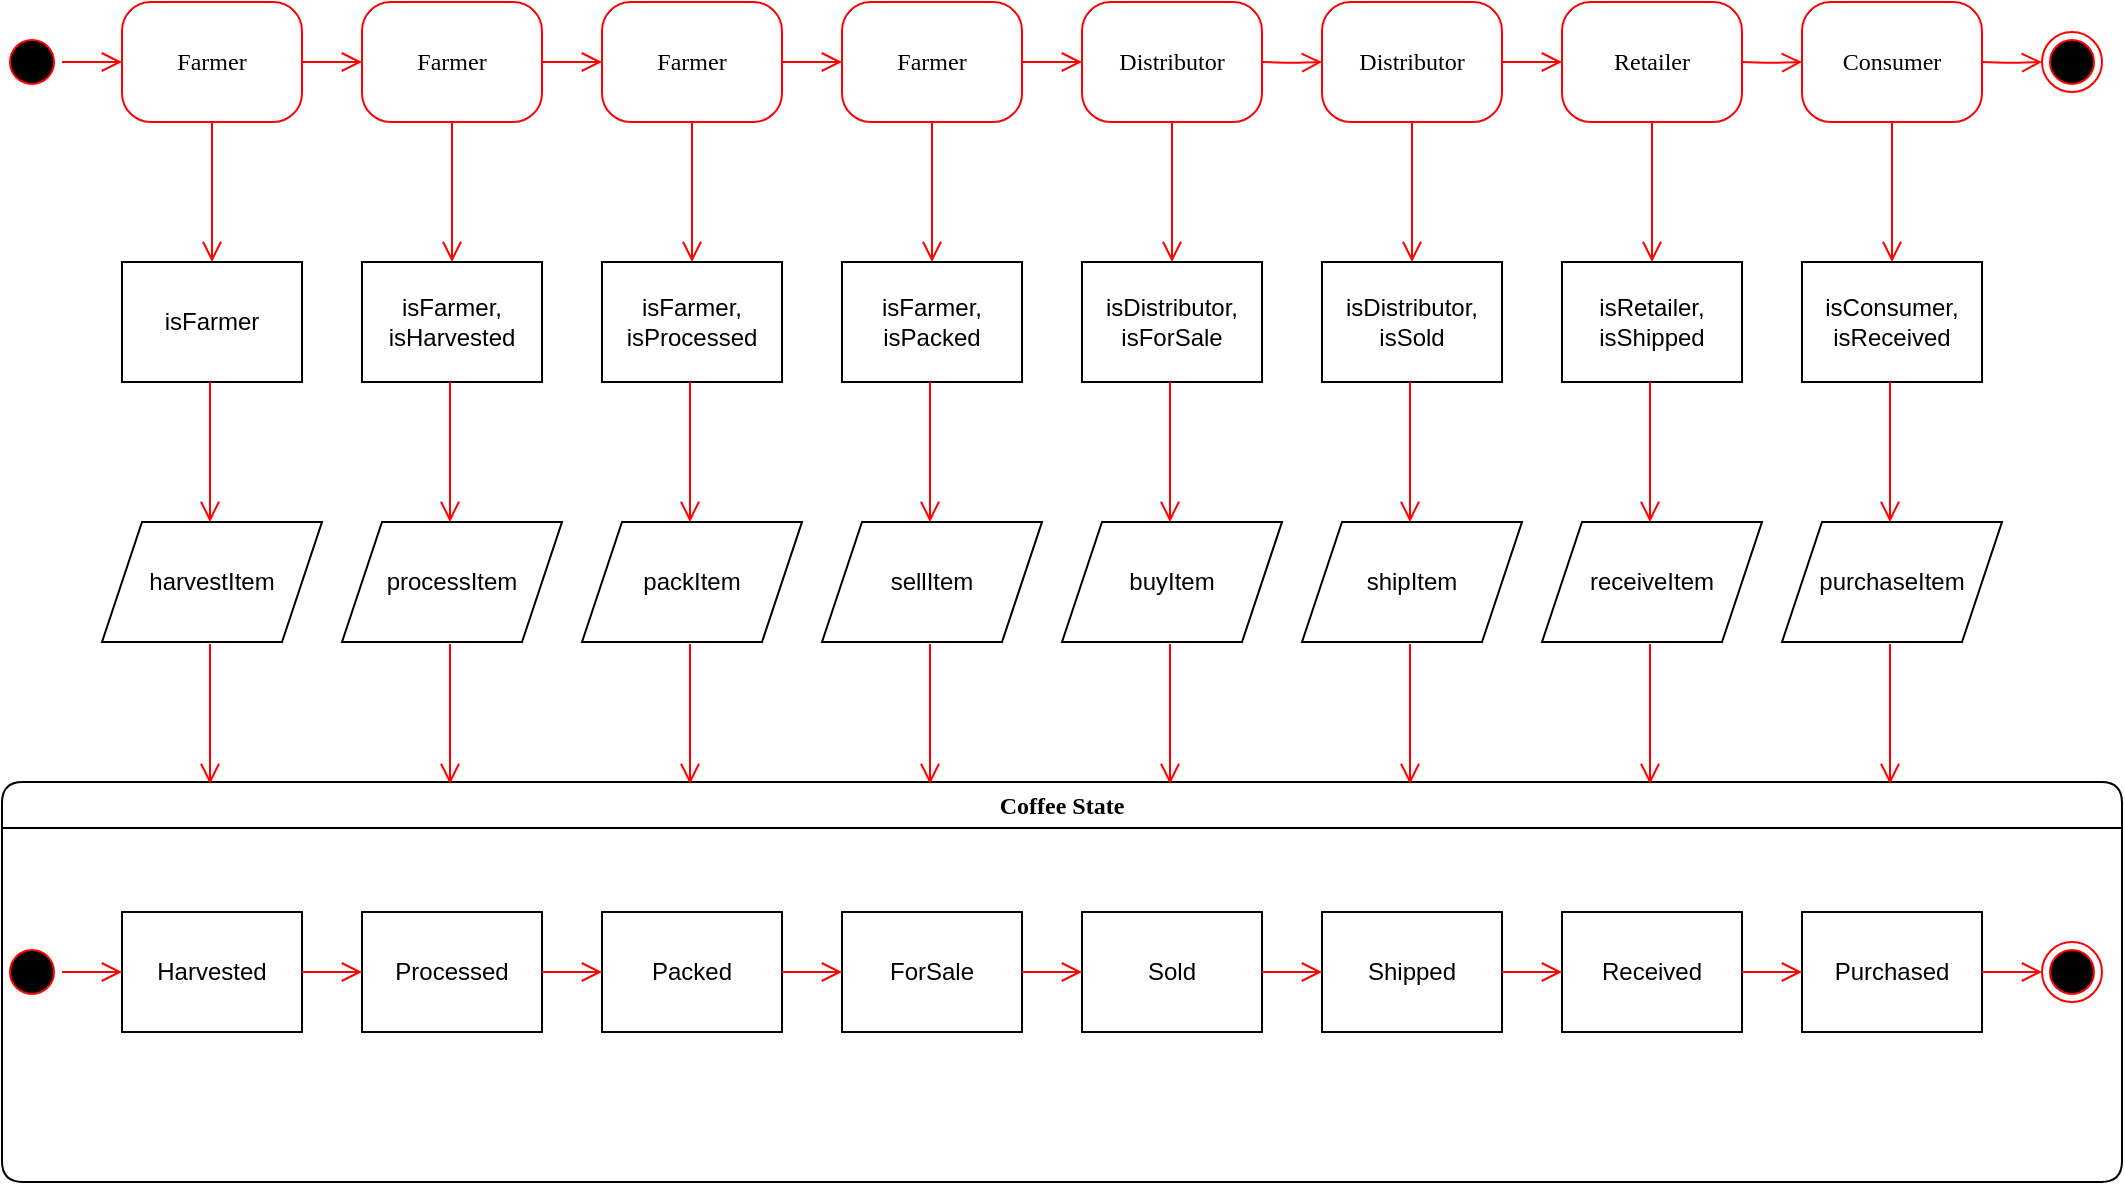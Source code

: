 <mxfile version="13.7.9" type="device"><diagram name="Page-1" id="58cdce13-f638-feb5-8d6f-7d28b1aa9fa0"><mxGraphModel dx="1422" dy="795" grid="1" gridSize="10" guides="1" tooltips="1" connect="1" arrows="1" fold="1" page="1" pageScale="1" pageWidth="1100" pageHeight="850" background="#ffffff" math="0" shadow="0"><root><mxCell id="0"/><mxCell id="1" parent="0"/><mxCell id="382b91b5511bd0f7-1" value="" style="ellipse;html=1;shape=startState;fillColor=#000000;strokeColor=#ff0000;rounded=1;shadow=0;comic=0;labelBackgroundColor=none;fontFamily=Verdana;fontSize=12;fontColor=#000000;align=center;direction=south;" parent="1" vertex="1"><mxGeometry x="20" y="135" width="30" height="30" as="geometry"/></mxCell><mxCell id="382b91b5511bd0f7-5" value="Distributor" style="rounded=1;whiteSpace=wrap;html=1;arcSize=24;strokeColor=#ff0000;shadow=0;comic=0;labelBackgroundColor=none;fontFamily=Verdana;fontSize=12;fontColor=#000000;align=center;fillColor=none;" parent="1" vertex="1"><mxGeometry x="560" y="120" width="90" height="60" as="geometry"/></mxCell><mxCell id="382b91b5511bd0f7-6" value="Farmer" style="rounded=1;whiteSpace=wrap;html=1;arcSize=24;strokeColor=#ff0000;shadow=0;comic=0;labelBackgroundColor=none;fontFamily=Verdana;fontSize=12;fontColor=#000000;align=center;fillColor=none;" parent="1" vertex="1"><mxGeometry x="80" y="120" width="90" height="60" as="geometry"/></mxCell><mxCell id="3cde6dad864a17aa-3" style="edgeStyle=orthogonalEdgeStyle;html=1;exitX=1;exitY=0.5;entryX=0;entryY=0.5;labelBackgroundColor=none;endArrow=open;endSize=8;strokeColor=#ff0000;fontFamily=Verdana;fontSize=12;align=left;entryDx=0;entryDy=0;exitDx=0;exitDy=0;" parent="1" source="382b91b5511bd0f7-7" target="382b91b5511bd0f7-9" edge="1"><mxGeometry relative="1" as="geometry"/></mxCell><mxCell id="382b91b5511bd0f7-7" value="Farmer" style="rounded=1;whiteSpace=wrap;html=1;arcSize=24;strokeColor=#ff0000;shadow=0;comic=0;labelBackgroundColor=none;fontFamily=Verdana;fontSize=12;fontColor=#000000;align=center;fillColor=none;" parent="1" vertex="1"><mxGeometry x="200" y="120" width="90" height="60" as="geometry"/></mxCell><mxCell id="3cde6dad864a17aa-13" style="edgeStyle=elbowEdgeStyle;html=1;exitX=1;exitY=0.5;entryX=0;entryY=0.5;labelBackgroundColor=none;endArrow=open;endSize=8;strokeColor=#ff0000;fontFamily=Verdana;fontSize=12;align=left;entryDx=0;entryDy=0;exitDx=0;exitDy=0;" parent="1" source="382b91b5511bd0f7-9" target="382b91b5511bd0f7-10" edge="1"><mxGeometry relative="1" as="geometry"/></mxCell><mxCell id="382b91b5511bd0f7-9" value="Farmer" style="rounded=1;whiteSpace=wrap;html=1;arcSize=24;strokeColor=#ff0000;shadow=0;comic=0;labelBackgroundColor=none;fontFamily=Verdana;fontSize=12;fontColor=#000000;align=center;fillColor=none;" parent="1" vertex="1"><mxGeometry x="320" y="120" width="90" height="60" as="geometry"/></mxCell><mxCell id="382b91b5511bd0f7-10" value="Farmer" style="rounded=1;whiteSpace=wrap;html=1;arcSize=24;strokeColor=#ff0000;shadow=0;comic=0;labelBackgroundColor=none;fontFamily=Verdana;fontSize=12;fontColor=#000000;align=center;fillColor=none;" parent="1" vertex="1"><mxGeometry x="440" y="120" width="90" height="60" as="geometry"/></mxCell><mxCell id="2a3bc250acf0617d-7" value="Coffee State" style="swimlane;whiteSpace=wrap;html=1;rounded=1;shadow=0;comic=0;labelBackgroundColor=none;strokeWidth=1;fontFamily=Verdana;fontSize=12;align=center;" parent="1" vertex="1"><mxGeometry x="20" y="510" width="1060" height="200" as="geometry"/></mxCell><mxCell id="24f968d109e7d6b4-3" value="" style="ellipse;html=1;shape=endState;fillColor=#000000;strokeColor=#ff0000;rounded=1;shadow=0;comic=0;labelBackgroundColor=none;fontFamily=Verdana;fontSize=12;fontColor=#000000;align=center;" parent="2a3bc250acf0617d-7" vertex="1"><mxGeometry x="1020" y="80" width="30" height="30" as="geometry"/></mxCell><mxCell id="2a3bc250acf0617d-3" value="" style="ellipse;html=1;shape=startState;fillColor=#000000;strokeColor=#ff0000;rounded=1;shadow=0;comic=0;labelBackgroundColor=none;fontFamily=Verdana;fontSize=12;fontColor=#000000;align=center;direction=south;" parent="2a3bc250acf0617d-7" vertex="1"><mxGeometry y="80" width="30" height="30" as="geometry"/></mxCell><mxCell id="CU41ArMvMBtBOc0Hav3Q-88" value="Harvested" style="rounded=0;whiteSpace=wrap;html=1;" vertex="1" parent="2a3bc250acf0617d-7"><mxGeometry x="60" y="65" width="90" height="60" as="geometry"/></mxCell><mxCell id="CU41ArMvMBtBOc0Hav3Q-89" value="Processed" style="rounded=0;whiteSpace=wrap;html=1;" vertex="1" parent="2a3bc250acf0617d-7"><mxGeometry x="180" y="65" width="90" height="60" as="geometry"/></mxCell><mxCell id="CU41ArMvMBtBOc0Hav3Q-90" value="Packed" style="rounded=0;whiteSpace=wrap;html=1;" vertex="1" parent="2a3bc250acf0617d-7"><mxGeometry x="300" y="65" width="90" height="60" as="geometry"/></mxCell><mxCell id="CU41ArMvMBtBOc0Hav3Q-91" value="ForSale" style="rounded=0;whiteSpace=wrap;html=1;" vertex="1" parent="2a3bc250acf0617d-7"><mxGeometry x="420" y="65" width="90" height="60" as="geometry"/></mxCell><mxCell id="CU41ArMvMBtBOc0Hav3Q-92" value="Sold" style="rounded=0;whiteSpace=wrap;html=1;" vertex="1" parent="2a3bc250acf0617d-7"><mxGeometry x="540" y="65" width="90" height="60" as="geometry"/></mxCell><mxCell id="CU41ArMvMBtBOc0Hav3Q-93" value="Shipped" style="rounded=0;whiteSpace=wrap;html=1;" vertex="1" parent="2a3bc250acf0617d-7"><mxGeometry x="660" y="65" width="90" height="60" as="geometry"/></mxCell><mxCell id="CU41ArMvMBtBOc0Hav3Q-94" value="Received" style="rounded=0;whiteSpace=wrap;html=1;" vertex="1" parent="2a3bc250acf0617d-7"><mxGeometry x="780" y="65" width="90" height="60" as="geometry"/></mxCell><mxCell id="CU41ArMvMBtBOc0Hav3Q-95" value="Purchased" style="rounded=0;whiteSpace=wrap;html=1;" vertex="1" parent="2a3bc250acf0617d-7"><mxGeometry x="900" y="65" width="90" height="60" as="geometry"/></mxCell><mxCell id="2a3bc250acf0617d-9" style="edgeStyle=orthogonalEdgeStyle;html=1;labelBackgroundColor=none;endArrow=open;endSize=8;strokeColor=#ff0000;fontFamily=Verdana;fontSize=12;align=left;" parent="1" source="382b91b5511bd0f7-1" target="382b91b5511bd0f7-6" edge="1"><mxGeometry relative="1" as="geometry"/></mxCell><mxCell id="2a3bc250acf0617d-10" style="edgeStyle=orthogonalEdgeStyle;html=1;labelBackgroundColor=none;endArrow=open;endSize=8;strokeColor=#ff0000;fontFamily=Verdana;fontSize=12;align=left;exitX=1;exitY=0.5;exitDx=0;exitDy=0;entryX=0;entryY=0.5;entryDx=0;entryDy=0;" parent="1" source="382b91b5511bd0f7-6" target="382b91b5511bd0f7-7" edge="1"><mxGeometry relative="1" as="geometry"><Array as="points"/><mxPoint x="210" y="150" as="targetPoint"/></mxGeometry></mxCell><mxCell id="2a3bc250acf0617d-13" style="edgeStyle=orthogonalEdgeStyle;html=1;entryX=0;entryY=0.5;labelBackgroundColor=none;endArrow=open;endSize=8;strokeColor=#ff0000;fontFamily=Verdana;fontSize=12;align=left;entryDx=0;entryDy=0;" parent="1" source="382b91b5511bd0f7-10" target="382b91b5511bd0f7-5" edge="1"><mxGeometry relative="1" as="geometry"/></mxCell><mxCell id="CU41ArMvMBtBOc0Hav3Q-5" style="edgeStyle=orthogonalEdgeStyle;html=1;entryX=0;entryY=0.5;labelBackgroundColor=none;endArrow=open;endSize=8;strokeColor=#ff0000;fontFamily=Verdana;fontSize=12;align=left;entryDx=0;entryDy=0;" edge="1" parent="1" target="CU41ArMvMBtBOc0Hav3Q-4" source="CU41ArMvMBtBOc0Hav3Q-2"><mxGeometry relative="1" as="geometry"><mxPoint x="780" y="150" as="sourcePoint"/></mxGeometry></mxCell><mxCell id="CU41ArMvMBtBOc0Hav3Q-6" value="" style="ellipse;html=1;shape=endState;fillColor=#000000;strokeColor=#ff0000;rounded=1;shadow=0;comic=0;labelBackgroundColor=none;fontFamily=Verdana;fontSize=12;fontColor=#000000;align=center;" vertex="1" parent="1"><mxGeometry x="1040" y="135" width="30" height="30" as="geometry"/></mxCell><mxCell id="CU41ArMvMBtBOc0Hav3Q-4" value="Retailer" style="rounded=1;whiteSpace=wrap;html=1;arcSize=24;strokeColor=#ff0000;shadow=0;comic=0;labelBackgroundColor=none;fontFamily=Verdana;fontSize=12;fontColor=#000000;align=center;fillColor=none;" vertex="1" parent="1"><mxGeometry x="800" y="120" width="90" height="60" as="geometry"/></mxCell><mxCell id="CU41ArMvMBtBOc0Hav3Q-2" value="Distributor" style="rounded=1;whiteSpace=wrap;html=1;arcSize=24;strokeColor=#ff0000;shadow=0;comic=0;labelBackgroundColor=none;fontFamily=Verdana;fontSize=12;fontColor=#000000;align=center;fillColor=none;" vertex="1" parent="1"><mxGeometry x="680" y="120" width="90" height="60" as="geometry"/></mxCell><mxCell id="CU41ArMvMBtBOc0Hav3Q-11" style="edgeStyle=orthogonalEdgeStyle;html=1;entryX=0;entryY=0.5;labelBackgroundColor=none;endArrow=open;endSize=8;strokeColor=#ff0000;fontFamily=Verdana;fontSize=12;align=left;entryDx=0;entryDy=0;" edge="1" parent="1" target="CU41ArMvMBtBOc0Hav3Q-2"><mxGeometry relative="1" as="geometry"><mxPoint x="650" y="150" as="sourcePoint"/><mxPoint x="560" y="160" as="targetPoint"/></mxGeometry></mxCell><mxCell id="CU41ArMvMBtBOc0Hav3Q-12" style="edgeStyle=orthogonalEdgeStyle;html=1;entryX=0;entryY=0.5;labelBackgroundColor=none;endArrow=open;endSize=8;strokeColor=#ff0000;fontFamily=Verdana;fontSize=12;align=left;entryDx=0;entryDy=0;" edge="1" parent="1" target="CU41ArMvMBtBOc0Hav3Q-13"><mxGeometry relative="1" as="geometry"><mxPoint x="890" y="150" as="sourcePoint"/></mxGeometry></mxCell><mxCell id="CU41ArMvMBtBOc0Hav3Q-13" value="Consumer" style="rounded=1;whiteSpace=wrap;html=1;arcSize=24;strokeColor=#ff0000;shadow=0;comic=0;labelBackgroundColor=none;fontFamily=Verdana;fontSize=12;fontColor=#000000;align=center;fillColor=none;" vertex="1" parent="1"><mxGeometry x="920" y="120" width="90" height="60" as="geometry"/></mxCell><mxCell id="CU41ArMvMBtBOc0Hav3Q-14" style="edgeStyle=orthogonalEdgeStyle;html=1;labelBackgroundColor=none;endArrow=open;endSize=8;strokeColor=#ff0000;fontFamily=Verdana;fontSize=12;align=left;entryX=0;entryY=0.5;entryDx=0;entryDy=0;" edge="1" parent="1" target="CU41ArMvMBtBOc0Hav3Q-6"><mxGeometry relative="1" as="geometry"><mxPoint x="1010" y="150" as="sourcePoint"/><mxPoint x="90" y="160" as="targetPoint"/></mxGeometry></mxCell><mxCell id="CU41ArMvMBtBOc0Hav3Q-41" style="edgeStyle=orthogonalEdgeStyle;html=1;labelBackgroundColor=none;endArrow=open;endSize=8;strokeColor=#ff0000;fontFamily=Verdana;fontSize=12;align=left;exitX=0.5;exitY=1;exitDx=0;exitDy=0;entryX=0.5;entryY=0;entryDx=0;entryDy=0;" edge="1" parent="1" source="382b91b5511bd0f7-6" target="CU41ArMvMBtBOc0Hav3Q-70"><mxGeometry relative="1" as="geometry"><Array as="points"/><mxPoint x="170" y="280" as="sourcePoint"/><mxPoint x="200" y="280" as="targetPoint"/></mxGeometry></mxCell><mxCell id="CU41ArMvMBtBOc0Hav3Q-42" style="edgeStyle=orthogonalEdgeStyle;html=1;exitX=0.5;exitY=1;entryX=0.5;entryY=0;labelBackgroundColor=none;endArrow=open;endSize=8;strokeColor=#ff0000;fontFamily=Verdana;fontSize=12;align=left;entryDx=0;entryDy=0;exitDx=0;exitDy=0;" edge="1" parent="1" source="382b91b5511bd0f7-7" target="CU41ArMvMBtBOc0Hav3Q-71"><mxGeometry relative="1" as="geometry"><mxPoint x="290" y="281" as="sourcePoint"/><mxPoint x="320" y="281" as="targetPoint"/></mxGeometry></mxCell><mxCell id="CU41ArMvMBtBOc0Hav3Q-43" style="edgeStyle=elbowEdgeStyle;html=1;exitX=0.5;exitY=1;entryX=0.5;entryY=0;labelBackgroundColor=none;endArrow=open;endSize=8;strokeColor=#ff0000;fontFamily=Verdana;fontSize=12;align=left;entryDx=0;entryDy=0;exitDx=0;exitDy=0;" edge="1" parent="1" source="382b91b5511bd0f7-9" target="CU41ArMvMBtBOc0Hav3Q-73"><mxGeometry relative="1" as="geometry"><mxPoint x="410" y="281" as="sourcePoint"/><mxPoint x="440" y="281" as="targetPoint"/></mxGeometry></mxCell><mxCell id="CU41ArMvMBtBOc0Hav3Q-44" style="edgeStyle=orthogonalEdgeStyle;html=1;entryX=0.5;entryY=0;labelBackgroundColor=none;endArrow=open;endSize=8;strokeColor=#ff0000;fontFamily=Verdana;fontSize=12;align=left;entryDx=0;entryDy=0;exitX=0.5;exitY=1;exitDx=0;exitDy=0;" edge="1" parent="1" source="382b91b5511bd0f7-10" target="CU41ArMvMBtBOc0Hav3Q-74"><mxGeometry relative="1" as="geometry"><mxPoint x="530" y="281" as="sourcePoint"/><mxPoint x="560" y="281" as="targetPoint"/></mxGeometry></mxCell><mxCell id="CU41ArMvMBtBOc0Hav3Q-45" style="edgeStyle=orthogonalEdgeStyle;html=1;entryX=0.5;entryY=0;labelBackgroundColor=none;endArrow=open;endSize=8;strokeColor=#ff0000;fontFamily=Verdana;fontSize=12;align=left;entryDx=0;entryDy=0;exitX=0.5;exitY=1;exitDx=0;exitDy=0;" edge="1" parent="1" source="CU41ArMvMBtBOc0Hav3Q-2" target="CU41ArMvMBtBOc0Hav3Q-76"><mxGeometry relative="1" as="geometry"><mxPoint x="770" y="281" as="sourcePoint"/><mxPoint x="800" y="281" as="targetPoint"/></mxGeometry></mxCell><mxCell id="CU41ArMvMBtBOc0Hav3Q-46" style="edgeStyle=orthogonalEdgeStyle;html=1;entryX=0.5;entryY=0;labelBackgroundColor=none;endArrow=open;endSize=8;strokeColor=#ff0000;fontFamily=Verdana;fontSize=12;align=left;entryDx=0;entryDy=0;exitX=0.5;exitY=1;exitDx=0;exitDy=0;" edge="1" parent="1" source="382b91b5511bd0f7-5" target="CU41ArMvMBtBOc0Hav3Q-75"><mxGeometry relative="1" as="geometry"><mxPoint x="650" y="281" as="sourcePoint"/><mxPoint x="680" y="281" as="targetPoint"/></mxGeometry></mxCell><mxCell id="CU41ArMvMBtBOc0Hav3Q-47" style="edgeStyle=orthogonalEdgeStyle;html=1;entryX=0.5;entryY=0;labelBackgroundColor=none;endArrow=open;endSize=8;strokeColor=#ff0000;fontFamily=Verdana;fontSize=12;align=left;entryDx=0;entryDy=0;exitX=0.5;exitY=1;exitDx=0;exitDy=0;" edge="1" parent="1" source="CU41ArMvMBtBOc0Hav3Q-4" target="CU41ArMvMBtBOc0Hav3Q-77"><mxGeometry relative="1" as="geometry"><mxPoint x="890" y="281" as="sourcePoint"/><mxPoint x="920" y="281" as="targetPoint"/></mxGeometry></mxCell><mxCell id="CU41ArMvMBtBOc0Hav3Q-58" style="edgeStyle=orthogonalEdgeStyle;html=1;exitX=1;exitY=0.5;entryX=0;entryY=0.5;labelBackgroundColor=none;endArrow=open;endSize=8;strokeColor=#ff0000;fontFamily=Verdana;fontSize=12;align=left;entryDx=0;entryDy=0;exitDx=0;exitDy=0;" edge="1" parent="1"><mxGeometry relative="1" as="geometry"><mxPoint x="290" y="605" as="sourcePoint"/><mxPoint x="320" y="605" as="targetPoint"/></mxGeometry></mxCell><mxCell id="CU41ArMvMBtBOc0Hav3Q-59" style="edgeStyle=elbowEdgeStyle;html=1;exitX=1;exitY=0.5;entryX=0;entryY=0.5;labelBackgroundColor=none;endArrow=open;endSize=8;strokeColor=#ff0000;fontFamily=Verdana;fontSize=12;align=left;entryDx=0;entryDy=0;exitDx=0;exitDy=0;" edge="1" parent="1"><mxGeometry relative="1" as="geometry"><mxPoint x="410" y="605" as="sourcePoint"/><mxPoint x="440" y="605" as="targetPoint"/></mxGeometry></mxCell><mxCell id="CU41ArMvMBtBOc0Hav3Q-60" style="edgeStyle=orthogonalEdgeStyle;html=1;labelBackgroundColor=none;endArrow=open;endSize=8;strokeColor=#ff0000;fontFamily=Verdana;fontSize=12;align=left;" edge="1" parent="1"><mxGeometry relative="1" as="geometry"><mxPoint x="50" y="605" as="sourcePoint"/><mxPoint x="80" y="605" as="targetPoint"/></mxGeometry></mxCell><mxCell id="CU41ArMvMBtBOc0Hav3Q-61" style="edgeStyle=orthogonalEdgeStyle;html=1;labelBackgroundColor=none;endArrow=open;endSize=8;strokeColor=#ff0000;fontFamily=Verdana;fontSize=12;align=left;exitX=1;exitY=0.5;exitDx=0;exitDy=0;entryX=0;entryY=0.5;entryDx=0;entryDy=0;" edge="1" parent="1"><mxGeometry relative="1" as="geometry"><Array as="points"/><mxPoint x="170" y="605" as="sourcePoint"/><mxPoint x="200" y="605" as="targetPoint"/></mxGeometry></mxCell><mxCell id="CU41ArMvMBtBOc0Hav3Q-62" style="edgeStyle=orthogonalEdgeStyle;html=1;entryX=0;entryY=0.5;labelBackgroundColor=none;endArrow=open;endSize=8;strokeColor=#ff0000;fontFamily=Verdana;fontSize=12;align=left;entryDx=0;entryDy=0;" edge="1" parent="1"><mxGeometry relative="1" as="geometry"><mxPoint x="530" y="605" as="sourcePoint"/><mxPoint x="560" y="605" as="targetPoint"/></mxGeometry></mxCell><mxCell id="CU41ArMvMBtBOc0Hav3Q-63" style="edgeStyle=orthogonalEdgeStyle;html=1;entryX=0;entryY=0.5;labelBackgroundColor=none;endArrow=open;endSize=8;strokeColor=#ff0000;fontFamily=Verdana;fontSize=12;align=left;entryDx=0;entryDy=0;" edge="1" parent="1"><mxGeometry relative="1" as="geometry"><mxPoint x="770" y="605" as="sourcePoint"/><mxPoint x="800" y="605" as="targetPoint"/></mxGeometry></mxCell><mxCell id="CU41ArMvMBtBOc0Hav3Q-64" style="edgeStyle=orthogonalEdgeStyle;html=1;entryX=0;entryY=0.5;labelBackgroundColor=none;endArrow=open;endSize=8;strokeColor=#ff0000;fontFamily=Verdana;fontSize=12;align=left;entryDx=0;entryDy=0;" edge="1" parent="1"><mxGeometry relative="1" as="geometry"><mxPoint x="650" y="605" as="sourcePoint"/><mxPoint x="680" y="605" as="targetPoint"/></mxGeometry></mxCell><mxCell id="CU41ArMvMBtBOc0Hav3Q-65" style="edgeStyle=orthogonalEdgeStyle;html=1;entryX=0;entryY=0.5;labelBackgroundColor=none;endArrow=open;endSize=8;strokeColor=#ff0000;fontFamily=Verdana;fontSize=12;align=left;entryDx=0;entryDy=0;" edge="1" parent="1"><mxGeometry relative="1" as="geometry"><mxPoint x="890" y="605" as="sourcePoint"/><mxPoint x="920" y="605" as="targetPoint"/></mxGeometry></mxCell><mxCell id="CU41ArMvMBtBOc0Hav3Q-66" style="edgeStyle=orthogonalEdgeStyle;html=1;labelBackgroundColor=none;endArrow=open;endSize=8;strokeColor=#ff0000;fontFamily=Verdana;fontSize=12;align=left;entryX=0;entryY=0.5;entryDx=0;entryDy=0;" edge="1" parent="1"><mxGeometry relative="1" as="geometry"><mxPoint x="1010" y="605" as="sourcePoint"/><mxPoint x="1040" y="605" as="targetPoint"/></mxGeometry></mxCell><mxCell id="CU41ArMvMBtBOc0Hav3Q-70" value="isFarmer" style="rounded=0;whiteSpace=wrap;html=1;" vertex="1" parent="1"><mxGeometry x="80" y="250" width="90" height="60" as="geometry"/></mxCell><mxCell id="CU41ArMvMBtBOc0Hav3Q-71" value="isFarmer, isHarvested" style="rounded=0;whiteSpace=wrap;html=1;" vertex="1" parent="1"><mxGeometry x="200" y="250" width="90" height="60" as="geometry"/></mxCell><mxCell id="CU41ArMvMBtBOc0Hav3Q-73" value="isFarmer, isProcessed" style="rounded=0;whiteSpace=wrap;html=1;" vertex="1" parent="1"><mxGeometry x="320" y="250" width="90" height="60" as="geometry"/></mxCell><mxCell id="CU41ArMvMBtBOc0Hav3Q-74" value="isFarmer, isPacked" style="rounded=0;whiteSpace=wrap;html=1;" vertex="1" parent="1"><mxGeometry x="440" y="250" width="90" height="60" as="geometry"/></mxCell><mxCell id="CU41ArMvMBtBOc0Hav3Q-75" value="isDistributor, isForSale" style="rounded=0;whiteSpace=wrap;html=1;" vertex="1" parent="1"><mxGeometry x="560" y="250" width="90" height="60" as="geometry"/></mxCell><mxCell id="CU41ArMvMBtBOc0Hav3Q-76" value="isDistributor, isSold" style="rounded=0;whiteSpace=wrap;html=1;" vertex="1" parent="1"><mxGeometry x="680" y="250" width="90" height="60" as="geometry"/></mxCell><mxCell id="CU41ArMvMBtBOc0Hav3Q-77" value="isRetailer, isShipped" style="rounded=0;whiteSpace=wrap;html=1;" vertex="1" parent="1"><mxGeometry x="800" y="250" width="90" height="60" as="geometry"/></mxCell><mxCell id="CU41ArMvMBtBOc0Hav3Q-78" value="isConsumer, isReceived" style="rounded=0;whiteSpace=wrap;html=1;" vertex="1" parent="1"><mxGeometry x="920" y="250" width="90" height="60" as="geometry"/></mxCell><mxCell id="CU41ArMvMBtBOc0Hav3Q-79" value="harvestItem" style="shape=parallelogram;perimeter=parallelogramPerimeter;whiteSpace=wrap;html=1;fixedSize=1;fillColor=none;" vertex="1" parent="1"><mxGeometry x="70" y="380" width="110" height="60" as="geometry"/></mxCell><mxCell id="CU41ArMvMBtBOc0Hav3Q-81" value="processItem" style="shape=parallelogram;perimeter=parallelogramPerimeter;whiteSpace=wrap;html=1;fixedSize=1;fillColor=none;" vertex="1" parent="1"><mxGeometry x="190" y="380" width="110" height="60" as="geometry"/></mxCell><mxCell id="CU41ArMvMBtBOc0Hav3Q-82" value="packItem" style="shape=parallelogram;perimeter=parallelogramPerimeter;whiteSpace=wrap;html=1;fixedSize=1;fillColor=none;" vertex="1" parent="1"><mxGeometry x="310" y="380" width="110" height="60" as="geometry"/></mxCell><mxCell id="CU41ArMvMBtBOc0Hav3Q-83" value="sellItem" style="shape=parallelogram;perimeter=parallelogramPerimeter;whiteSpace=wrap;html=1;fixedSize=1;fillColor=none;" vertex="1" parent="1"><mxGeometry x="430" y="380" width="110" height="60" as="geometry"/></mxCell><mxCell id="CU41ArMvMBtBOc0Hav3Q-84" value="buyItem" style="shape=parallelogram;perimeter=parallelogramPerimeter;whiteSpace=wrap;html=1;fixedSize=1;fillColor=none;" vertex="1" parent="1"><mxGeometry x="550" y="380" width="110" height="60" as="geometry"/></mxCell><mxCell id="CU41ArMvMBtBOc0Hav3Q-85" value="shipItem" style="shape=parallelogram;perimeter=parallelogramPerimeter;whiteSpace=wrap;html=1;fixedSize=1;fillColor=none;" vertex="1" parent="1"><mxGeometry x="670" y="380" width="110" height="60" as="geometry"/></mxCell><mxCell id="CU41ArMvMBtBOc0Hav3Q-86" value="receiveItem" style="shape=parallelogram;perimeter=parallelogramPerimeter;whiteSpace=wrap;html=1;fixedSize=1;fillColor=none;" vertex="1" parent="1"><mxGeometry x="790" y="380" width="110" height="60" as="geometry"/></mxCell><mxCell id="CU41ArMvMBtBOc0Hav3Q-87" value="purchaseItem" style="shape=parallelogram;perimeter=parallelogramPerimeter;whiteSpace=wrap;html=1;fixedSize=1;fillColor=none;" vertex="1" parent="1"><mxGeometry x="910" y="380" width="110" height="60" as="geometry"/></mxCell><mxCell id="CU41ArMvMBtBOc0Hav3Q-97" style="edgeStyle=orthogonalEdgeStyle;html=1;entryX=0.5;entryY=0;labelBackgroundColor=none;endArrow=open;endSize=8;strokeColor=#ff0000;fontFamily=Verdana;fontSize=12;align=left;entryDx=0;entryDy=0;exitX=0.5;exitY=1;exitDx=0;exitDy=0;" edge="1" parent="1" source="CU41ArMvMBtBOc0Hav3Q-13" target="CU41ArMvMBtBOc0Hav3Q-78"><mxGeometry relative="1" as="geometry"><mxPoint x="855" y="190" as="sourcePoint"/><mxPoint x="855" y="260" as="targetPoint"/></mxGeometry></mxCell><mxCell id="CU41ArMvMBtBOc0Hav3Q-98" style="edgeStyle=orthogonalEdgeStyle;html=1;labelBackgroundColor=none;endArrow=open;endSize=8;strokeColor=#ff0000;fontFamily=Verdana;fontSize=12;align=left;exitX=0.5;exitY=1;exitDx=0;exitDy=0;entryX=0.5;entryY=0;entryDx=0;entryDy=0;" edge="1" parent="1"><mxGeometry relative="1" as="geometry"><Array as="points"/><mxPoint x="124" y="310" as="sourcePoint"/><mxPoint x="124" y="380" as="targetPoint"/></mxGeometry></mxCell><mxCell id="CU41ArMvMBtBOc0Hav3Q-99" style="edgeStyle=orthogonalEdgeStyle;html=1;exitX=0.5;exitY=1;entryX=0.5;entryY=0;labelBackgroundColor=none;endArrow=open;endSize=8;strokeColor=#ff0000;fontFamily=Verdana;fontSize=12;align=left;entryDx=0;entryDy=0;exitDx=0;exitDy=0;" edge="1" parent="1"><mxGeometry relative="1" as="geometry"><mxPoint x="244" y="310" as="sourcePoint"/><mxPoint x="244" y="380" as="targetPoint"/></mxGeometry></mxCell><mxCell id="CU41ArMvMBtBOc0Hav3Q-100" style="edgeStyle=elbowEdgeStyle;html=1;exitX=0.5;exitY=1;entryX=0.5;entryY=0;labelBackgroundColor=none;endArrow=open;endSize=8;strokeColor=#ff0000;fontFamily=Verdana;fontSize=12;align=left;entryDx=0;entryDy=0;exitDx=0;exitDy=0;" edge="1" parent="1"><mxGeometry relative="1" as="geometry"><mxPoint x="364" y="310" as="sourcePoint"/><mxPoint x="364" y="380" as="targetPoint"/></mxGeometry></mxCell><mxCell id="CU41ArMvMBtBOc0Hav3Q-101" style="edgeStyle=orthogonalEdgeStyle;html=1;entryX=0.5;entryY=0;labelBackgroundColor=none;endArrow=open;endSize=8;strokeColor=#ff0000;fontFamily=Verdana;fontSize=12;align=left;entryDx=0;entryDy=0;exitX=0.5;exitY=1;exitDx=0;exitDy=0;" edge="1" parent="1"><mxGeometry relative="1" as="geometry"><mxPoint x="484" y="310" as="sourcePoint"/><mxPoint x="484" y="380" as="targetPoint"/></mxGeometry></mxCell><mxCell id="CU41ArMvMBtBOc0Hav3Q-102" style="edgeStyle=orthogonalEdgeStyle;html=1;entryX=0.5;entryY=0;labelBackgroundColor=none;endArrow=open;endSize=8;strokeColor=#ff0000;fontFamily=Verdana;fontSize=12;align=left;entryDx=0;entryDy=0;exitX=0.5;exitY=1;exitDx=0;exitDy=0;" edge="1" parent="1"><mxGeometry relative="1" as="geometry"><mxPoint x="724" y="310" as="sourcePoint"/><mxPoint x="724" y="380" as="targetPoint"/></mxGeometry></mxCell><mxCell id="CU41ArMvMBtBOc0Hav3Q-103" style="edgeStyle=orthogonalEdgeStyle;html=1;entryX=0.5;entryY=0;labelBackgroundColor=none;endArrow=open;endSize=8;strokeColor=#ff0000;fontFamily=Verdana;fontSize=12;align=left;entryDx=0;entryDy=0;exitX=0.5;exitY=1;exitDx=0;exitDy=0;" edge="1" parent="1"><mxGeometry relative="1" as="geometry"><mxPoint x="604" y="310" as="sourcePoint"/><mxPoint x="604" y="380" as="targetPoint"/></mxGeometry></mxCell><mxCell id="CU41ArMvMBtBOc0Hav3Q-104" style="edgeStyle=orthogonalEdgeStyle;html=1;entryX=0.5;entryY=0;labelBackgroundColor=none;endArrow=open;endSize=8;strokeColor=#ff0000;fontFamily=Verdana;fontSize=12;align=left;entryDx=0;entryDy=0;exitX=0.5;exitY=1;exitDx=0;exitDy=0;" edge="1" parent="1"><mxGeometry relative="1" as="geometry"><mxPoint x="844" y="310" as="sourcePoint"/><mxPoint x="844" y="380" as="targetPoint"/></mxGeometry></mxCell><mxCell id="CU41ArMvMBtBOc0Hav3Q-105" style="edgeStyle=orthogonalEdgeStyle;html=1;entryX=0.5;entryY=0;labelBackgroundColor=none;endArrow=open;endSize=8;strokeColor=#ff0000;fontFamily=Verdana;fontSize=12;align=left;entryDx=0;entryDy=0;exitX=0.5;exitY=1;exitDx=0;exitDy=0;" edge="1" parent="1"><mxGeometry relative="1" as="geometry"><mxPoint x="964" y="310" as="sourcePoint"/><mxPoint x="964" y="380" as="targetPoint"/></mxGeometry></mxCell><mxCell id="CU41ArMvMBtBOc0Hav3Q-106" style="edgeStyle=orthogonalEdgeStyle;html=1;labelBackgroundColor=none;endArrow=open;endSize=8;strokeColor=#ff0000;fontFamily=Verdana;fontSize=12;align=left;exitX=0.5;exitY=1;exitDx=0;exitDy=0;entryX=0.5;entryY=0;entryDx=0;entryDy=0;" edge="1" parent="1"><mxGeometry relative="1" as="geometry"><Array as="points"/><mxPoint x="124" y="441" as="sourcePoint"/><mxPoint x="124" y="511" as="targetPoint"/></mxGeometry></mxCell><mxCell id="CU41ArMvMBtBOc0Hav3Q-107" style="edgeStyle=orthogonalEdgeStyle;html=1;exitX=0.5;exitY=1;entryX=0.5;entryY=0;labelBackgroundColor=none;endArrow=open;endSize=8;strokeColor=#ff0000;fontFamily=Verdana;fontSize=12;align=left;entryDx=0;entryDy=0;exitDx=0;exitDy=0;" edge="1" parent="1"><mxGeometry relative="1" as="geometry"><mxPoint x="244" y="441" as="sourcePoint"/><mxPoint x="244" y="511" as="targetPoint"/></mxGeometry></mxCell><mxCell id="CU41ArMvMBtBOc0Hav3Q-108" style="edgeStyle=elbowEdgeStyle;html=1;exitX=0.5;exitY=1;entryX=0.5;entryY=0;labelBackgroundColor=none;endArrow=open;endSize=8;strokeColor=#ff0000;fontFamily=Verdana;fontSize=12;align=left;entryDx=0;entryDy=0;exitDx=0;exitDy=0;" edge="1" parent="1"><mxGeometry relative="1" as="geometry"><mxPoint x="364" y="441" as="sourcePoint"/><mxPoint x="364" y="511" as="targetPoint"/></mxGeometry></mxCell><mxCell id="CU41ArMvMBtBOc0Hav3Q-109" style="edgeStyle=orthogonalEdgeStyle;html=1;entryX=0.5;entryY=0;labelBackgroundColor=none;endArrow=open;endSize=8;strokeColor=#ff0000;fontFamily=Verdana;fontSize=12;align=left;entryDx=0;entryDy=0;exitX=0.5;exitY=1;exitDx=0;exitDy=0;" edge="1" parent="1"><mxGeometry relative="1" as="geometry"><mxPoint x="484" y="441" as="sourcePoint"/><mxPoint x="484" y="511" as="targetPoint"/></mxGeometry></mxCell><mxCell id="CU41ArMvMBtBOc0Hav3Q-110" style="edgeStyle=orthogonalEdgeStyle;html=1;entryX=0.5;entryY=0;labelBackgroundColor=none;endArrow=open;endSize=8;strokeColor=#ff0000;fontFamily=Verdana;fontSize=12;align=left;entryDx=0;entryDy=0;exitX=0.5;exitY=1;exitDx=0;exitDy=0;" edge="1" parent="1"><mxGeometry relative="1" as="geometry"><mxPoint x="724" y="441" as="sourcePoint"/><mxPoint x="724" y="511" as="targetPoint"/></mxGeometry></mxCell><mxCell id="CU41ArMvMBtBOc0Hav3Q-111" style="edgeStyle=orthogonalEdgeStyle;html=1;entryX=0.5;entryY=0;labelBackgroundColor=none;endArrow=open;endSize=8;strokeColor=#ff0000;fontFamily=Verdana;fontSize=12;align=left;entryDx=0;entryDy=0;exitX=0.5;exitY=1;exitDx=0;exitDy=0;" edge="1" parent="1"><mxGeometry relative="1" as="geometry"><mxPoint x="604" y="441" as="sourcePoint"/><mxPoint x="604" y="511" as="targetPoint"/></mxGeometry></mxCell><mxCell id="CU41ArMvMBtBOc0Hav3Q-112" style="edgeStyle=orthogonalEdgeStyle;html=1;entryX=0.5;entryY=0;labelBackgroundColor=none;endArrow=open;endSize=8;strokeColor=#ff0000;fontFamily=Verdana;fontSize=12;align=left;entryDx=0;entryDy=0;exitX=0.5;exitY=1;exitDx=0;exitDy=0;" edge="1" parent="1"><mxGeometry relative="1" as="geometry"><mxPoint x="844" y="441" as="sourcePoint"/><mxPoint x="844" y="511" as="targetPoint"/></mxGeometry></mxCell><mxCell id="CU41ArMvMBtBOc0Hav3Q-113" style="edgeStyle=orthogonalEdgeStyle;html=1;entryX=0.5;entryY=0;labelBackgroundColor=none;endArrow=open;endSize=8;strokeColor=#ff0000;fontFamily=Verdana;fontSize=12;align=left;entryDx=0;entryDy=0;exitX=0.5;exitY=1;exitDx=0;exitDy=0;" edge="1" parent="1"><mxGeometry relative="1" as="geometry"><mxPoint x="964" y="441" as="sourcePoint"/><mxPoint x="964" y="511" as="targetPoint"/></mxGeometry></mxCell></root></mxGraphModel></diagram></mxfile>